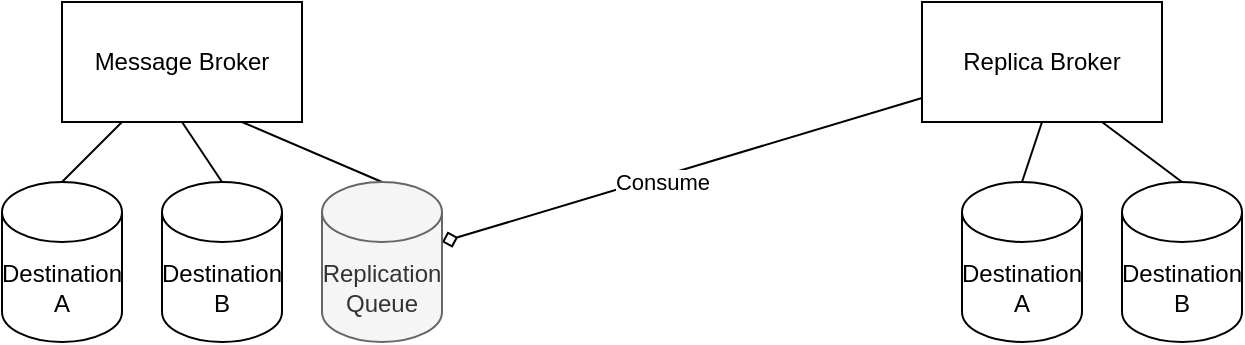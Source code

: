 <mxfile version="14.6.13" type="device"><diagram id="BIne6pV_3-4nSjlzAKPM" name="Page-1"><mxGraphModel dx="1106" dy="805" grid="1" gridSize="10" guides="1" tooltips="1" connect="1" arrows="1" fold="1" page="1" pageScale="1" pageWidth="850" pageHeight="1100" math="0" shadow="0"><root><mxCell id="0"/><mxCell id="1" parent="0"/><mxCell id="hbJCoBXZQQw_0CrvFXBL-5" style="rounded=0;orthogonalLoop=1;jettySize=auto;html=1;exitX=0.25;exitY=1;exitDx=0;exitDy=0;entryX=0.5;entryY=0;entryDx=0;entryDy=0;entryPerimeter=0;endArrow=none;endFill=0;" edge="1" parent="1" source="hbJCoBXZQQw_0CrvFXBL-1" target="hbJCoBXZQQw_0CrvFXBL-2"><mxGeometry relative="1" as="geometry"/></mxCell><mxCell id="hbJCoBXZQQw_0CrvFXBL-1" value="Message Broker" style="rounded=0;whiteSpace=wrap;html=1;" vertex="1" parent="1"><mxGeometry x="90" y="160" width="120" height="60" as="geometry"/></mxCell><mxCell id="hbJCoBXZQQw_0CrvFXBL-2" value="Destination A" style="shape=cylinder3;whiteSpace=wrap;html=1;boundedLbl=1;backgroundOutline=1;size=15;" vertex="1" parent="1"><mxGeometry x="60" y="250" width="60" height="80" as="geometry"/></mxCell><mxCell id="hbJCoBXZQQw_0CrvFXBL-6" style="edgeStyle=none;rounded=0;orthogonalLoop=1;jettySize=auto;html=1;exitX=0.5;exitY=0;exitDx=0;exitDy=0;exitPerimeter=0;entryX=0.5;entryY=1;entryDx=0;entryDy=0;endArrow=none;endFill=0;" edge="1" parent="1" source="hbJCoBXZQQw_0CrvFXBL-3" target="hbJCoBXZQQw_0CrvFXBL-1"><mxGeometry relative="1" as="geometry"/></mxCell><mxCell id="hbJCoBXZQQw_0CrvFXBL-3" value="Destination B" style="shape=cylinder3;whiteSpace=wrap;html=1;boundedLbl=1;backgroundOutline=1;size=15;" vertex="1" parent="1"><mxGeometry x="140" y="250" width="60" height="80" as="geometry"/></mxCell><mxCell id="hbJCoBXZQQw_0CrvFXBL-7" style="edgeStyle=none;rounded=0;orthogonalLoop=1;jettySize=auto;html=1;exitX=0.5;exitY=0;exitDx=0;exitDy=0;exitPerimeter=0;entryX=0.75;entryY=1;entryDx=0;entryDy=0;endArrow=none;endFill=0;" edge="1" parent="1" source="hbJCoBXZQQw_0CrvFXBL-4" target="hbJCoBXZQQw_0CrvFXBL-1"><mxGeometry relative="1" as="geometry"/></mxCell><mxCell id="hbJCoBXZQQw_0CrvFXBL-14" style="edgeStyle=none;rounded=0;orthogonalLoop=1;jettySize=auto;html=1;endArrow=none;endFill=0;startArrow=diamond;startFill=0;" edge="1" parent="1" target="hbJCoBXZQQw_0CrvFXBL-8"><mxGeometry relative="1" as="geometry"><mxPoint x="280" y="280" as="sourcePoint"/></mxGeometry></mxCell><mxCell id="hbJCoBXZQQw_0CrvFXBL-15" value="Consume" style="edgeLabel;html=1;align=center;verticalAlign=middle;resizable=0;points=[];" vertex="1" connectable="0" parent="hbJCoBXZQQw_0CrvFXBL-14"><mxGeometry x="-0.144" y="-1" relative="1" as="geometry"><mxPoint x="7" as="offset"/></mxGeometry></mxCell><mxCell id="hbJCoBXZQQw_0CrvFXBL-4" value="Replication Queue" style="shape=cylinder3;whiteSpace=wrap;html=1;boundedLbl=1;backgroundOutline=1;size=15;fillColor=#f5f5f5;strokeColor=#666666;fontColor=#333333;" vertex="1" parent="1"><mxGeometry x="220" y="250" width="60" height="80" as="geometry"/></mxCell><mxCell id="hbJCoBXZQQw_0CrvFXBL-8" value="Replica Broker" style="rounded=0;whiteSpace=wrap;html=1;" vertex="1" parent="1"><mxGeometry x="520" y="160" width="120" height="60" as="geometry"/></mxCell><mxCell id="hbJCoBXZQQw_0CrvFXBL-9" style="rounded=0;orthogonalLoop=1;jettySize=auto;html=1;exitX=0.5;exitY=1;exitDx=0;exitDy=0;entryX=0.5;entryY=0;entryDx=0;entryDy=0;entryPerimeter=0;endArrow=none;endFill=0;" edge="1" target="hbJCoBXZQQw_0CrvFXBL-10" parent="1" source="hbJCoBXZQQw_0CrvFXBL-8"><mxGeometry relative="1" as="geometry"><mxPoint x="600" y="220" as="sourcePoint"/></mxGeometry></mxCell><mxCell id="hbJCoBXZQQw_0CrvFXBL-10" value="Destination A" style="shape=cylinder3;whiteSpace=wrap;html=1;boundedLbl=1;backgroundOutline=1;size=15;" vertex="1" parent="1"><mxGeometry x="540" y="250" width="60" height="80" as="geometry"/></mxCell><mxCell id="hbJCoBXZQQw_0CrvFXBL-11" style="edgeStyle=none;rounded=0;orthogonalLoop=1;jettySize=auto;html=1;exitX=0.5;exitY=0;exitDx=0;exitDy=0;exitPerimeter=0;entryX=0.75;entryY=1;entryDx=0;entryDy=0;endArrow=none;endFill=0;" edge="1" source="hbJCoBXZQQw_0CrvFXBL-12" parent="1" target="hbJCoBXZQQw_0CrvFXBL-8"><mxGeometry relative="1" as="geometry"><mxPoint x="630" y="220" as="targetPoint"/></mxGeometry></mxCell><mxCell id="hbJCoBXZQQw_0CrvFXBL-12" value="Destination B" style="shape=cylinder3;whiteSpace=wrap;html=1;boundedLbl=1;backgroundOutline=1;size=15;" vertex="1" parent="1"><mxGeometry x="620" y="250" width="60" height="80" as="geometry"/></mxCell></root></mxGraphModel></diagram></mxfile>
